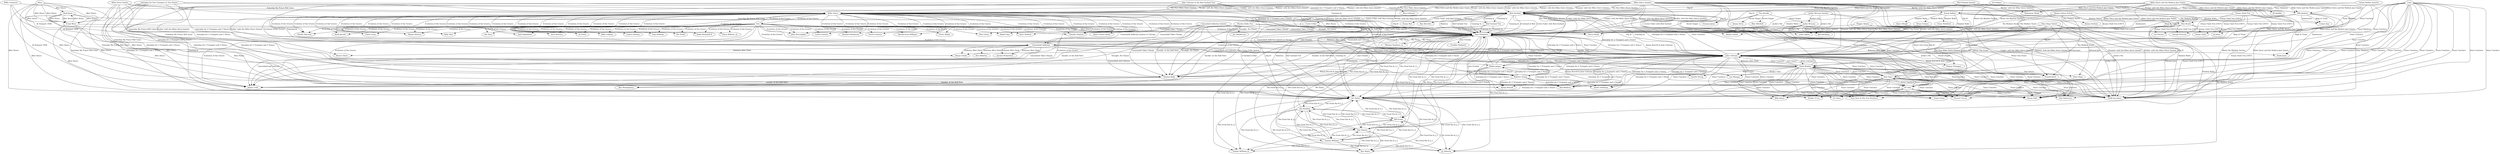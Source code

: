 digraph G { 
"Red Garland" -> "Paul Chambers" [label="A Garland of Red" job="Bass"] 
"Red Garland" -> "Art Taylor" [label="A Garland of Red" job="Drums"] 
"Thad Jones" -> "Frank Wess" [label="After Hours" job="Sax (Alto)"] 
"Thad Jones" -> "Paul Chambers" [label="After Hours" job="Bass"] 
"Thad Jones" -> "Art Taylor" [label="After Hours" job="Drums"] 
"Thad Jones" -> "Mal Waldron" [label="After Hours" job="Piano"] 
"Thad Jones" -> "Frank Wess" [label="After Hours" job="Flute"] 
"Thad Jones" -> "Frank Wess" [label="After Hours" job="Sax (Tenor)"] 
"Thad Jones" -> "Kenny Burrell" [label="After Hours" job="Guitar"] 
"Frank Wess" -> "Paul Chambers" [label="After Hours" job="Bass"] 
"Frank Wess" -> "Art Taylor" [label="After Hours" job="Drums"] 
"Frank Wess" -> "Mal Waldron" [label="After Hours" job="Piano"] 
"Frank Wess" -> "Thad Jones" [label="After Hours" job="Trumpet"] 
"Frank Wess" -> "Kenny Burrell" [label="After Hours" job="Guitar"] 
"Wess" -> "Frank Wess" [label="After Hours" job="Sax (Alto)"] 
"Wess" -> "Paul Chambers" [label="After Hours" job="Bass"] 
"Wess" -> "Art Taylor" [label="After Hours" job="Drums"] 
"Wess" -> "Mal Waldron" [label="After Hours" job="Piano"] 
"Wess" -> "Frank Wess" [label="After Hours" job="Flute"] 
"Wess" -> "Frank Wess" [label="After Hours" job="Sax (Tenor)"] 
"Wess" -> "Thad Jones" [label="After Hours" job="Trumpet"] 
"Wess" -> "Kenny Burrell" [label="After Hours" job="Guitar"] 
"Willis Connover" -> "Cannonball Adderley" [label="At Newport 1958" job="Sax (Alto)"] 
"Willis Connover" -> "Jimmy Cobb" [label="At Newport 1958" job="Drums"] 
"Willis Connover" -> "John Coltrane" [label="At Newport 1958" job="Sax (Tenor)"] 
"Willis Connover" -> "Miles Davis" [label="At Newport 1958" job="Trumpet"] 
"Milt Jackson" -> "Paul Chambers" [label="Bags & Trane" job="Bass"] 
"Milt Jackson" -> "Connie Kay" [label="Bags & Trane" job="Drums"] 
"Milt Jackson" -> "Hank Jones" [label="Bags & Trane" job="Piano"] 
"Milt Jackson" -> "John Coltrane" [label="Bags & Trane" job="Sax (Tenor)"] 
"Cannonball Adderley" -> "Paul Chambers" [label="Bohemia After Dark" job="Bass"] 
"Cannonball Adderley" -> "Kenny Clarke" [label="Bohemia After Dark" job="Drums"] 
"Cannonball Adderley" -> "Horace Silver" [label="Bohemia After Dark" job="Piano"] 
"Cannonball Adderley" -> "Hank Jones" [label="Bohemia After Dark" job="Piano"] 
"Cannonball Adderley" -> "Nat Adderley" [label="Bohemia After Dark" job="Cornet"] 
"Cannonball Adderley" -> "Jerome Richardson" [label="Bohemia After Dark" job="Flute"] 
"Cannonball Adderley" -> "Jerome Richardson" [label="Bohemia After Dark" job="Sax (Tenor)"] 
"Cannonball Adderley" -> "Donald Byrd" [label="Bohemia After Dark" job="Trumpet"] 
"Cannonball Adderley Quintet" -> "Cannonball Adderley" [label="Cannonball Adderley Quintet in Chicago" job="Sax (Alto)"] 
"Cannonball Adderley Quintet" -> "John Coltrane" [label="Cannonball Adderley Quintet in Chicago" job="Sax (Tenor)"] 
"Cannonball Adderley Quintet" -> "Cannonball Adderley" [label="Cannonball Takes Charge" job="Sax (Alto)"] 
"Cannonball Adderley Quintet" -> "Percy Heath" [label="Cannonball Takes Charge" job="Bass"] 
"Cannonball Adderley Quintet" -> "Paul Chambers" [label="Cannonball Takes Charge" job="Bass"] 
"Cannonball Adderley Quintet" -> "Jimmy Cobb" [label="Cannonball Takes Charge" job="Drums"] 
"Cannonball Adderley Quintet" -> "Albert Tootie Heath" [label="Cannonball Takes Charge" job="Drums"] 
"Cannonball Adderley Quintet" -> "Wynton Kelly" [label="Cannonball Takes Charge" job="Piano"] 
"Cannonball Adderley" -> "Paul Chambers" [label="Cannonball and Coltrane" job="Bass"] 
"Cannonball Adderley" -> "Jimmy Cobb" [label="Cannonball and Coltrane" job="Drums"] 
"Cannonball Adderley" -> "Wynton Kelly" [label="Cannonball and Coltrane" job="Piano"] 
"Cannonball Adderley" -> "John Coltrane" [label="Cannonball and Coltrane" job="Sax (Tenor)"] 
"Miles Davis Quintet" -> "Paul Chambers" [label="Cookin' with the Miles Davis Quintet" job="Bass"] 
"Miles Davis Quintet" -> "Philly Joe Jones" [label="Cookin' with the Miles Davis Quintet" job="Drums"] 
"Miles Davis Quintet" -> "Red Garland" [label="Cookin' with the Miles Davis Quintet" job="Piano"] 
"Miles Davis Quintet" -> "John Coltrane" [label="Cookin' with the Miles Davis Quintet" job="Sax (Tenor)"] 
"Miles Davis Quintet" -> "Miles Davis" [label="Cookin' with the Miles Davis Quintet" job="Trumpet"] 
"Miles Davis Quintet" -> "Paul Chambers" [label="Cookin' with the Miles Davis Quintet" job="Guitar (Bass)"] 
"Red Garland" -> "Sonny Red" [label="Curtis Fuller with Red Garland" job="Sax (Alto)"] 
"Red Garland" -> "Paul Chambers" [label="Curtis Fuller with Red Garland" job="Bass"] 
"Red Garland" -> "Louis Hayes" [label="Curtis Fuller with Red Garland" job="Drums"] 
"Red Garland" -> "Curtis Fuller" [label="Curtis Fuller with Red Garland" job="Trombone"] 
"Red Garland Quintet" -> "Paul Chambers" [label="Dig It!" job="Bass"] 
"Red Garland Quintet" -> "George Joyner" [label="Dig It!" job="Bass"] 
"Red Garland Quintet" -> "Art Taylor" [label="Dig It!" job="Drums"] 
"Red Garland Quintet" -> "Red Garland" [label="Dig It!" job="Piano"] 
"Red Garland Quintet" -> "John Coltrane" [label="Dig It!" job="Sax (Tenor)"] 
"Red Garland Quintet" -> "Donald Byrd" [label="Dig It!" job="Trumpet"] 
"Red Garland" -> "Paul Chambers" [label="Dig It!" job="Bass"] 
"Red Garland" -> "George Joyner" [label="Dig It!" job="Bass"] 
"Red Garland" -> "Art Taylor" [label="Dig It!" job="Drums"] 
"Red Garland" -> "John Coltrane" [label="Dig It!" job="Sax (Tenor)"] 
"Red Garland" -> "Donald Byrd" [label="Dig It!" job="Trumpet"] 
"Nas" -> "Cannonball Adderley" [label="Evolution of the Groove" job="Sax (Alto)"] 
"Nas" -> "Victor Bailey" [label="Evolution of the Groove" job="Bass"] 
"Nas" -> "Charley Drayton" [label="Evolution of the Groove" job="Bass"] 
"Nas" -> "Ron Carter" [label="Evolution of the Groove" job="Bass"] 
"Nas" -> "Habib Faye" [label="Evolution of the Groove" job="Bass"] 
"Nas" -> "Dave Holland" [label="Evolution of the Groove" job="Bass"] 
"Nas" -> "Paul Chambers" [label="Evolution of the Groove" job="Bass"] 
"Nas" -> "Billy Hart" [label="Evolution of the Groove" job="Drums"] 
"Nas" -> "Jack DeJohnette" [label="Evolution of the Groove" job="Drums"] 
"Nas" -> "Charley Drayton" [label="Evolution of the Groove" job="Drums"] 
"Nas" -> "Jimmy Cobb" [label="Evolution of the Groove" job="Drums"] 
"Nas" -> "Al Foster" [label="Evolution of the Groove" job="Drums"] 
"Nas" -> "Billy Cobham" [label="Evolution of the Groove" job="Drums"] 
"Nas" -> "Tony Williams" [label="Evolution of the Groove" job="Drums"] 
"Nas" -> "Vince Wilburn, Jr." [label="Evolution of the Groove" job="Drums"] 
"Nas" -> "Wynton Kelly" [label="Evolution of the Groove" job="Piano"] 
"Nas" -> "Herbie Hancock" [label="Evolution of the Groove" job="Piano"] 
"Nas" -> "Keith Jarrett" [label="Evolution of the Groove" job="Piano (Electric)"] 
"Nas" -> "Chick Corea" [label="Evolution of the Groove" job="Piano (Electric)"] 
"Nas" -> "Herbie Hancock" [label="Evolution of the Groove" job="Piano (Electric)"] 
"Nas" -> "John Coltrane" [label="Evolution of the Groove" job="Sax (Tenor)"] 
"Nas" -> "Wayne Shorter" [label="Evolution of the Groove" job="Sax (Tenor)"] 
"Nas" -> "Miles Davis" [label="Evolution of the Groove" job="Trumpet"] 
"Nas" -> "Olu Dara" [label="Evolution of the Groove" job="Trumpet"] 
"Nas" -> "Airto Moreira" [label="Evolution of the Groove" job="Percussion"] 
"Nas" -> "Carlos Santana" [label="Evolution of the Groove" job="Guitar"] 
"Nas" -> "Pat Thrall" [label="Evolution of the Groove" job="Guitar"] 
"Nas" -> "Charley Drayton" [label="Evolution of the Groove" job="Guitar"] 
"Nas" -> "Doyle Bramhall II" [label="Evolution of the Groove" job="Guitar"] 
"Nas" -> "John McLaughlin" [label="Evolution of the Groove" job="Guitar"] 
"Nas" -> "Wayne Shorter" [label="Evolution of the Groove" job="Sax (Soprano)"] 
"Nas" -> "Carlos Garnett" [label="Evolution of the Groove" job="Sax (Soprano)"] 
"Nas" -> "Charley Drayton" [label="Evolution of the Groove" job="Bass (Electric)"] 
"Nas" -> "Michael Henderson" [label="Evolution of the Groove" job="Bass (Electric)"] 
"Nas" -> "David Creamer" [label="Evolution of the Groove" job="Guitar (Electric)"] 
"Nas" -> "John McLaughlin" [label="Evolution of the Groove" job="Guitar (Electric)"] 
"Nas" -> "Harold Ivory Williams" [label="Evolution of the Groove" job="Organ"] 
"Miles Davis" -> "Cannonball Adderley" [label="Evolution of the Groove" job="Sax (Alto)"] 
"Miles Davis" -> "Victor Bailey" [label="Evolution of the Groove" job="Bass"] 
"Miles Davis" -> "Charley Drayton" [label="Evolution of the Groove" job="Bass"] 
"Miles Davis" -> "Ron Carter" [label="Evolution of the Groove" job="Bass"] 
"Miles Davis" -> "Habib Faye" [label="Evolution of the Groove" job="Bass"] 
"Miles Davis" -> "Dave Holland" [label="Evolution of the Groove" job="Bass"] 
"Miles Davis" -> "Paul Chambers" [label="Evolution of the Groove" job="Bass"] 
"Miles Davis" -> "Billy Hart" [label="Evolution of the Groove" job="Drums"] 
"Miles Davis" -> "Jack DeJohnette" [label="Evolution of the Groove" job="Drums"] 
"Miles Davis" -> "Charley Drayton" [label="Evolution of the Groove" job="Drums"] 
"Miles Davis" -> "Jimmy Cobb" [label="Evolution of the Groove" job="Drums"] 
"Miles Davis" -> "Al Foster" [label="Evolution of the Groove" job="Drums"] 
"Miles Davis" -> "Billy Cobham" [label="Evolution of the Groove" job="Drums"] 
"Miles Davis" -> "Tony Williams" [label="Evolution of the Groove" job="Drums"] 
"Miles Davis" -> "Vince Wilburn, Jr." [label="Evolution of the Groove" job="Drums"] 
"Miles Davis" -> "Wynton Kelly" [label="Evolution of the Groove" job="Piano"] 
"Miles Davis" -> "Herbie Hancock" [label="Evolution of the Groove" job="Piano"] 
"Miles Davis" -> "Keith Jarrett" [label="Evolution of the Groove" job="Piano (Electric)"] 
"Miles Davis" -> "Chick Corea" [label="Evolution of the Groove" job="Piano (Electric)"] 
"Miles Davis" -> "Herbie Hancock" [label="Evolution of the Groove" job="Piano (Electric)"] 
"Miles Davis" -> "Nas" [label="Evolution of the Groove" job="Vocals"] 
"Miles Davis" -> "John Coltrane" [label="Evolution of the Groove" job="Sax (Tenor)"] 
"Miles Davis" -> "Wayne Shorter" [label="Evolution of the Groove" job="Sax (Tenor)"] 
"Miles Davis" -> "Olu Dara" [label="Evolution of the Groove" job="Trumpet"] 
"Miles Davis" -> "Airto Moreira" [label="Evolution of the Groove" job="Percussion"] 
"Miles Davis" -> "Carlos Santana" [label="Evolution of the Groove" job="Guitar"] 
"Miles Davis" -> "Pat Thrall" [label="Evolution of the Groove" job="Guitar"] 
"Miles Davis" -> "Charley Drayton" [label="Evolution of the Groove" job="Guitar"] 
"Miles Davis" -> "Doyle Bramhall II" [label="Evolution of the Groove" job="Guitar"] 
"Miles Davis" -> "John McLaughlin" [label="Evolution of the Groove" job="Guitar"] 
"Miles Davis" -> "Wayne Shorter" [label="Evolution of the Groove" job="Sax (Soprano)"] 
"Miles Davis" -> "Carlos Garnett" [label="Evolution of the Groove" job="Sax (Soprano)"] 
"Miles Davis" -> "Charley Drayton" [label="Evolution of the Groove" job="Bass (Electric)"] 
"Miles Davis" -> "Michael Henderson" [label="Evolution of the Groove" job="Bass (Electric)"] 
"Miles Davis" -> "David Creamer" [label="Evolution of the Groove" job="Guitar (Electric)"] 
"Miles Davis" -> "John McLaughlin" [label="Evolution of the Groove" job="Guitar (Electric)"] 
"Miles Davis" -> "Harold Ivory Williams" [label="Evolution of the Groove" job="Organ"] 
"Elmo Hope Sextet" -> "Paul Chambers" [label="Informal Jazz" job="Bass"] 
"Elmo Hope Sextet" -> "Philly Joe Jones" [label="Informal Jazz" job="Drums"] 
"Elmo Hope Sextet" -> "Elmo Hope" [label="Informal Jazz" job="Piano"] 
"Elmo Hope Sextet" -> "John Coltrane" [label="Informal Jazz" job="Sax (Tenor)"] 
"Elmo Hope Sextet" -> "Hank Mobley" [label="Informal Jazz" job="Sax (Tenor)"] 
"Elmo Hope Sextet" -> "Donald Byrd" [label="Informal Jazz" job="Trumpet"] 
"Bobby Jaspar" -> "Paul Chambers" [label="Interplay for 2 Trumpets and 2 Tenors" job="Bass"] 
"Bobby Jaspar" -> "Art Taylor" [label="Interplay for 2 Trumpets and 2 Tenors" job="Drums"] 
"Bobby Jaspar" -> "Mal Waldron" [label="Interplay for 2 Trumpets and 2 Tenors" job="Piano"] 
"Bobby Jaspar" -> "Red Garland" [label="Interplay for 2 Trumpets and 2 Tenors" job="Piano"] 
"Bobby Jaspar" -> "John Coltrane" [label="Interplay for 2 Trumpets and 2 Tenors" job="Sax (Tenor)"] 
"Bobby Jaspar" -> "Idrees Sulieman" [label="Interplay for 2 Trumpets and 2 Tenors" job="Trumpet"] 
"Bobby Jaspar" -> "Webster Young" [label="Interplay for 2 Trumpets and 2 Tenors" job="Trumpet"] 
"Bobby Jaspar" -> "Kenny Burrell" [label="Interplay for 2 Trumpets and 2 Tenors" job="Guitar"] 
"John Coltrane" -> "Paul Chambers" [label="Interplay for 2 Trumpets and 2 Tenors" job="Bass"] 
"John Coltrane" -> "Art Taylor" [label="Interplay for 2 Trumpets and 2 Tenors" job="Drums"] 
"John Coltrane" -> "Mal Waldron" [label="Interplay for 2 Trumpets and 2 Tenors" job="Piano"] 
"John Coltrane" -> "Red Garland" [label="Interplay for 2 Trumpets and 2 Tenors" job="Piano"] 
"John Coltrane" -> "Bobby Jaspar" [label="Interplay for 2 Trumpets and 2 Tenors" job="Sax (Tenor)"] 
"John Coltrane" -> "Idrees Sulieman" [label="Interplay for 2 Trumpets and 2 Tenors" job="Trumpet"] 
"John Coltrane" -> "Webster Young" [label="Interplay for 2 Trumpets and 2 Tenors" job="Trumpet"] 
"John Coltrane" -> "Kenny Burrell" [label="Interplay for 2 Trumpets and 2 Tenors" job="Guitar"] 
"Webster Young" -> "Paul Chambers" [label="Interplay for 2 Trumpets and 2 Tenors" job="Bass"] 
"Webster Young" -> "Art Taylor" [label="Interplay for 2 Trumpets and 2 Tenors" job="Drums"] 
"Webster Young" -> "Mal Waldron" [label="Interplay for 2 Trumpets and 2 Tenors" job="Piano"] 
"Webster Young" -> "Red Garland" [label="Interplay for 2 Trumpets and 2 Tenors" job="Piano"] 
"Webster Young" -> "Bobby Jaspar" [label="Interplay for 2 Trumpets and 2 Tenors" job="Sax (Tenor)"] 
"Webster Young" -> "John Coltrane" [label="Interplay for 2 Trumpets and 2 Tenors" job="Sax (Tenor)"] 
"Webster Young" -> "Idrees Sulieman" [label="Interplay for 2 Trumpets and 2 Tenors" job="Trumpet"] 
"Webster Young" -> "Kenny Burrell" [label="Interplay for 2 Trumpets and 2 Tenors" job="Guitar"] 
"Interplay for Two Trumpets & Two Tenors" -> "Paul Chambers" [label="Interplay for 2 Trumpets and 2 Tenors" job="Bass"] 
"Interplay for Two Trumpets & Two Tenors" -> "Art Taylor" [label="Interplay for 2 Trumpets and 2 Tenors" job="Drums"] 
"Interplay for Two Trumpets & Two Tenors" -> "Mal Waldron" [label="Interplay for 2 Trumpets and 2 Tenors" job="Piano"] 
"Interplay for Two Trumpets & Two Tenors" -> "Red Garland" [label="Interplay for 2 Trumpets and 2 Tenors" job="Piano"] 
"Interplay for Two Trumpets & Two Tenors" -> "Bobby Jaspar" [label="Interplay for 2 Trumpets and 2 Tenors" job="Sax (Tenor)"] 
"Interplay for Two Trumpets & Two Tenors" -> "John Coltrane" [label="Interplay for 2 Trumpets and 2 Tenors" job="Sax (Tenor)"] 
"Interplay for Two Trumpets & Two Tenors" -> "Idrees Sulieman" [label="Interplay for 2 Trumpets and 2 Tenors" job="Trumpet"] 
"Interplay for Two Trumpets & Two Tenors" -> "Webster Young" [label="Interplay for 2 Trumpets and 2 Tenors" job="Trumpet"] 
"Interplay for Two Trumpets & Two Tenors" -> "Kenny Burrell" [label="Interplay for 2 Trumpets and 2 Tenors" job="Guitar"] 
"Jackie McLean" -> "Paul Chambers" [label="Jackie's Pal" job="Bass"] 
"Jackie McLean" -> "Philly Joe Jones" [label="Jackie's Pal" job="Drums"] 
"Jackie McLean" -> "Mal Waldron" [label="Jackie's Pal" job="Piano"] 
"Jackie McLean" -> "Bill Hardman" [label="Jackie's Pal" job="Trumpet"] 
"Jackie McLean Quintet" -> "Jackie McLean" [label="Jackie's Pal" job="Sax (Alto)"] 
"Jackie McLean Quintet" -> "Paul Chambers" [label="Jackie's Pal" job="Bass"] 
"Jackie McLean Quintet" -> "Philly Joe Jones" [label="Jackie's Pal" job="Drums"] 
"Jackie McLean Quintet" -> "Mal Waldron" [label="Jackie's Pal" job="Piano"] 
"Jackie McLean Quintet" -> "Bill Hardman" [label="Jackie's Pal" job="Trumpet"] 
"Paul Chambers" -> "Cannonball Adderley" [label="Just Friends" job="Sax (Alto)"] 
"Paul Chambers" -> "Jimmy Cobb" [label="Just Friends" job="Drums"] 
"Paul Chambers" -> "Philly Joe Jones" [label="Just Friends" job="Drums"] 
"Paul Chambers" -> "Wynton Kelly" [label="Just Friends" job="Piano"] 
"Paul Chambers" -> "Freddie Hubbard" [label="Just Friends" job="Trumpet"] 
"John Coltrane" -> "Paul Chambers" [label="Kenny Burrell & John Coltrane" job="Bass"] 
"John Coltrane" -> "Jimmy Cobb" [label="Kenny Burrell & John Coltrane" job="Drums"] 
"John Coltrane" -> "Tommy Flanagan" [label="Kenny Burrell & John Coltrane" job="Piano"] 
"John Coltrane" -> "Kenny Burrell" [label="Kenny Burrell & John Coltrane" job="Guitar"] 
"Red Garland" -> "Paul Chambers" [label="Manteca" job="Bass"] 
"Red Garland" -> "Art Taylor" [label="Manteca" job="Drums"] 
"Red Garland" -> "Ray Barretto" [label="Manteca" job="Congas"] 
"Art Pepper" -> "Paul Chambers" [label="Meets the Rhythm Section" job="Bass"] 
"Art Pepper" -> "Philly Joe Jones" [label="Meets the Rhythm Section" job="Drums"] 
"Art Pepper" -> "Red Garland" [label="Meets the Rhythm Section" job="Piano"] 
"Art Pepper" -> "Paul Chambers" [label="Meets the Rhythm Section" job="Bass Instrument"] 
"Miles Davis and the Modern Jazz Giants" -> "Percy Heath" [label="Miles Davis and the Modern Jazz Giants" job="Bass"] 
"Miles Davis and the Modern Jazz Giants" -> "Paul Chambers" [label="Miles Davis and the Modern Jazz Giants" job="Bass"] 
"Miles Davis and the Modern Jazz Giants" -> "Kenny Clarke" [label="Miles Davis and the Modern Jazz Giants" job="Drums"] 
"Miles Davis and the Modern Jazz Giants" -> "Philly Joe Jones" [label="Miles Davis and the Modern Jazz Giants" job="Drums"] 
"Miles Davis and the Modern Jazz Giants" -> "Thelonious Monk" [label="Miles Davis and the Modern Jazz Giants" job="Piano"] 
"Miles Davis and the Modern Jazz Giants" -> "Red Garland" [label="Miles Davis and the Modern Jazz Giants" job="Piano"] 
"Miles Davis and the Modern Jazz Giants" -> "Milt Jackson" [label="Miles Davis and the Modern Jazz Giants" job="Vocals"] 
"Miles Davis and the Modern Jazz Giants" -> "John Coltrane" [label="Miles Davis and the Modern Jazz Giants" job="Sax (Tenor)"] 
"Miles Davis and the Modern Jazz Giants" -> "DJ Aladdin" [label="Miles Davis and the Modern Jazz Giants" job="Sax (Tenor)"] 
"Miles Davis and the Modern Jazz Giants" -> "Miles Davis" [label="Miles Davis and the Modern Jazz Giants" job="Trumpet"] 
"Miles Davis and the Modern Jazz Giants" -> "Milt Jackson" [label="Miles Davis and the Modern Jazz Giants" job="Vocals (Background)"] 
"Miles Davis and the Modern Jazz Giants" -> "Milt Jackson" [label="Miles Davis and the Modern Jazz Giants" job="Vibraphone"] 
"Pepper Adams" -> "Paul Chambers" [label="Motor City Scene" job="Bass"] 
"Pepper Adams" -> "Louis Hayes" [label="Motor City Scene" job="Drums"] 
"Pepper Adams" -> "Tommy Flanagan" [label="Motor City Scene" job="Piano"] 
"Pepper Adams" -> "Donald Byrd" [label="Motor City Scene" job="Trumpet"] 
"Pepper Adams" -> "Kenny Burrell" [label="Motor City Scene" job="Guitar"] 
"Hank Mobley" -> "Paul Chambers" [label="Peckin' Time" job="Bass"] 
"Hank Mobley" -> "Charlie Persip" [label="Peckin' Time" job="Drums"] 
"Hank Mobley" -> "Wynton Kelly" [label="Peckin' Time" job="Piano"] 
"Hank Mobley" -> "Lee Morgan" [label="Peckin' Time" job="Trumpet"] 
"Red Garland" -> "Paul Chambers" [label="Red Garland Trio" job="Bass"] 
"Red Garland" -> "Art Taylor" [label="Red Garland Trio" job="Drums"] 
"Miles Davis Quintet" -> "Paul Chambers" [label="Relaxin' with the Miles Davis Quintet" job="Bass"] 
"Miles Davis Quintet" -> "Philly Joe Jones" [label="Relaxin' with the Miles Davis Quintet" job="Drums"] 
"Miles Davis Quintet" -> "Red Garland" [label="Relaxin' with the Miles Davis Quintet" job="Piano"] 
"Miles Davis Quintet" -> "John Coltrane" [label="Relaxin' with the Miles Davis Quintet" job="Sax (Tenor)"] 
"Miles Davis Quintet" -> "Miles Davis" [label="Relaxin' with the Miles Davis Quintet" job="Trumpet"] 
"Sonny Rollins" -> "Percy Heath" [label="Shadow Waltz" job="Bass"] 
"Sonny Rollins" -> "Henry Grimes" [label="Shadow Waltz" job="Bass"] 
"Sonny Rollins" -> "Paul Chambers" [label="Shadow Waltz" job="Bass"] 
"Sonny Rollins" -> "Oscar Pettiford" [label="Shadow Waltz" job="Bass"] 
"Sonny Rollins" -> "Connie Kay" [label="Shadow Waltz" job="Drums"] 
"Sonny Rollins" -> "Roy Haynes" [label="Shadow Waltz" job="Drums"] 
"Sonny Rollins" -> "Max Roach" [label="Shadow Waltz" job="Drums"] 
"Sonny Rollins" -> "Philly Joe Jones" [label="Shadow Waltz" job="Drums"] 
"Sonny Rollins" -> "Specs Wright" [label="Shadow Waltz" job="Drums"] 
"Wynton Kelly" -> "Paul Chambers" [label="Smokin' at the Half Note" job="Bass"] 
"Wynton Kelly" -> "Jimmy Cobb" [label="Smokin' at the Half Note" job="Drums"] 
"Wynton Kelly" -> "Wes Montgomery" [label="Smokin' at the Half Note" job="Guitar"] 
"Wynton Kelly Trio" -> "Paul Chambers" [label="Smokin' at the Half Note" job="Bass"] 
"Wynton Kelly Trio" -> "Jimmy Cobb" [label="Smokin' at the Half Note" job="Drums"] 
"Wynton Kelly Trio" -> "Wynton Kelly" [label="Smokin' at the Half Note" job="Piano"] 
"Wynton Kelly Trio" -> "Wes Montgomery" [label="Smokin' at the Half Note" job="Guitar"] 
"Miles Davis Sextet" -> "Paul Chambers" [label="Someday My Prince Will Come" job="Bass"] 
"Miles Davis Sextet" -> "Jimmy Cobb" [label="Someday My Prince Will Come" job="Drums"] 
"Miles Davis Sextet" -> "Philly Joe Jones" [label="Someday My Prince Will Come" job="Drums"] 
"Miles Davis Sextet" -> "Wynton Kelly" [label="Someday My Prince Will Come" job="Piano"] 
"Miles Davis Sextet" -> "John Coltrane" [label="Someday My Prince Will Come" job="Sax (Tenor)"] 
"Miles Davis Sextet" -> "Hank Mobley" [label="Someday My Prince Will Come" job="Sax (Tenor)"] 
"Miles Davis Sextet" -> "Miles Davis" [label="Someday My Prince Will Come" job="Trumpet"] 
"Max Roach" -> "George Duvivier" [label="Sonny Clark Trio [1957]" job="Bass"] 
"Max Roach" -> "Paul Chambers" [label="Sonny Clark Trio [1957]" job="Bass"] 
"Max Roach" -> "Jo Jones" [label="Sonny Clark Trio [1957]" job="Drums"] 
"Max Roach" -> "Philly Joe Jones" [label="Sonny Clark Trio [1957]" job="Drums"] 
"Max Roach" -> "Sonny Clark" [label="Sonny Clark Trio [1957]" job="Piano"] 
"Max Roach" -> "Art Farmer" [label="Sonny Clark Trio [1957]" job="Trumpet"] 
"Sonny Clark Trio" -> "George Duvivier" [label="Sonny Clark Trio [1957]" job="Bass"] 
"Sonny Clark Trio" -> "Paul Chambers" [label="Sonny Clark Trio [1957]" job="Bass"] 
"Sonny Clark Trio" -> "Jo Jones" [label="Sonny Clark Trio [1957]" job="Drums"] 
"Sonny Clark Trio" -> "Max Roach" [label="Sonny Clark Trio [1957]" job="Drums"] 
"Sonny Clark Trio" -> "Philly Joe Jones" [label="Sonny Clark Trio [1957]" job="Drums"] 
"Sonny Clark Trio" -> "Sonny Clark" [label="Sonny Clark Trio [1957]" job="Piano"] 
"Sonny Clark Trio" -> "Art Farmer" [label="Sonny Clark Trio [1957]" job="Trumpet"] 
"Milt Jackson" -> "Paul Chambers" [label="Statements" job="Bass"] 
"Milt Jackson" -> "Connie Kay" [label="Statements" job="Drums"] 
"Milt Jackson" -> "Hank Jones" [label="Statements" job="Piano"] 
"Miles Davis Quintet" -> "Paul Chambers" [label="Steamin' with the Miles Davis Quintet" job="Bass"] 
"Miles Davis Quintet" -> "Philly Joe Jones" [label="Steamin' with the Miles Davis Quintet" job="Drums"] 
"Miles Davis Quintet" -> "Red Garland" [label="Steamin' with the Miles Davis Quintet" job="Piano"] 
"Miles Davis Quintet" -> "John Coltrane" [label="Steamin' with the Miles Davis Quintet" job="Sax (Tenor)"] 
"Miles Davis Quintet" -> "Miles Davis" [label="Steamin' with the Miles Davis Quintet" job="Trumpet"] 
"Wynton Kelly Trio" -> "Paul Chambers" [label="Straight, No Chaser" job="Bass"] 
"Wynton Kelly Trio" -> "Jimmy Cobb" [label="Straight, No Chaser" job="Drums"] 
"Wynton Kelly Trio" -> "Wynton Kelly" [label="Straight, No Chaser" job="Piano"] 
"Wynton Kelly Trio" -> "Joe Henderson" [label="Straight, No Chaser" job="Sax (Tenor)"] 
"Tina Brooks" -> "Jackie McLean" [label="Street Singer" job="Sax (Alto)"] 
"Tina Brooks" -> "Paul Chambers" [label="Street Singer" job="Bass"] 
"Tina Brooks" -> "Art Taylor" [label="Street Singer" job="Drums"] 
"Tina Brooks" -> "Kenny Drew" [label="Street Singer" job="Piano"] 
"Tina Brooks" -> "Blue Mitchell" [label="Street Singer" job="Trumpet"] 
"Cohn" -> "Sonny Stitt" [label="Tenor Conclave" job="Sax (Alto)"] 
"Cohn" -> "Paul Chambers" [label="Tenor Conclave" job="Bass"] 
"Cohn" -> "Billy James" [label="Tenor Conclave" job="Drums"] 
"Cohn" -> "Art Taylor" [label="Tenor Conclave" job="Drums"] 
"Cohn" -> "Philly Joe Jones" [label="Tenor Conclave" job="Drums"] 
"Cohn" -> "Red Garland" [label="Tenor Conclave" job="Piano"] 
"Cohn" -> "Sonny Stitt" [label="Tenor Conclave" job="Sax (Tenor)"] 
"Cohn" -> "Booker Ervin" [label="Tenor Conclave" job="Sax (Tenor)"] 
"Cohn" -> "John Coltrane" [label="Tenor Conclave" job="Sax (Tenor)"] 
"Cohn" -> "Zoot Sims" [label="Tenor Conclave" job="Sax (Tenor)"] 
"Cohn" -> "Al Cohn" [label="Tenor Conclave" job="Sax (Tenor)"] 
"Cohn" -> "Hank Mobley" [label="Tenor Conclave" job="Sax (Tenor)"] 
"Cohn" -> "Al Cohen" [label="Tenor Conclave" job="Sax (Tenor)"] 
"Cohn" -> "Zoot Sims & His Five Brothers" [label="Tenor Conclave" job="Sax (Tenor)"] 
"Cohn" -> "Grant Green" [label="Tenor Conclave" job="Guitar"] 
"Cohn" -> "Vincent Corrao" [label="Tenor Conclave" job="Guitar"] 
"Cohn" -> "Don Patterson" [label="Tenor Conclave" job="Organ"] 
"John Coltrane" -> "Sonny Stitt" [label="Tenor Conclave" job="Sax (Alto)"] 
"John Coltrane" -> "Paul Chambers" [label="Tenor Conclave" job="Bass"] 
"John Coltrane" -> "Billy James" [label="Tenor Conclave" job="Drums"] 
"John Coltrane" -> "Art Taylor" [label="Tenor Conclave" job="Drums"] 
"John Coltrane" -> "Philly Joe Jones" [label="Tenor Conclave" job="Drums"] 
"John Coltrane" -> "Red Garland" [label="Tenor Conclave" job="Piano"] 
"John Coltrane" -> "Sonny Stitt" [label="Tenor Conclave" job="Sax (Tenor)"] 
"John Coltrane" -> "Booker Ervin" [label="Tenor Conclave" job="Sax (Tenor)"] 
"John Coltrane" -> "Zoot Sims" [label="Tenor Conclave" job="Sax (Tenor)"] 
"John Coltrane" -> "Al Cohn" [label="Tenor Conclave" job="Sax (Tenor)"] 
"John Coltrane" -> "Hank Mobley" [label="Tenor Conclave" job="Sax (Tenor)"] 
"John Coltrane" -> "Al Cohen" [label="Tenor Conclave" job="Sax (Tenor)"] 
"John Coltrane" -> "Zoot Sims & His Five Brothers" [label="Tenor Conclave" job="Sax (Tenor)"] 
"John Coltrane" -> "Grant Green" [label="Tenor Conclave" job="Guitar"] 
"John Coltrane" -> "Vincent Corrao" [label="Tenor Conclave" job="Guitar"] 
"John Coltrane" -> "Don Patterson" [label="Tenor Conclave" job="Organ"] 
"Zoot Sims" -> "Sonny Stitt" [label="Tenor Conclave" job="Sax (Alto)"] 
"Zoot Sims" -> "Paul Chambers" [label="Tenor Conclave" job="Bass"] 
"Zoot Sims" -> "Billy James" [label="Tenor Conclave" job="Drums"] 
"Zoot Sims" -> "Art Taylor" [label="Tenor Conclave" job="Drums"] 
"Zoot Sims" -> "Philly Joe Jones" [label="Tenor Conclave" job="Drums"] 
"Zoot Sims" -> "Red Garland" [label="Tenor Conclave" job="Piano"] 
"Zoot Sims" -> "Sonny Stitt" [label="Tenor Conclave" job="Sax (Tenor)"] 
"Zoot Sims" -> "Booker Ervin" [label="Tenor Conclave" job="Sax (Tenor)"] 
"Zoot Sims" -> "John Coltrane" [label="Tenor Conclave" job="Sax (Tenor)"] 
"Zoot Sims" -> "Al Cohn" [label="Tenor Conclave" job="Sax (Tenor)"] 
"Zoot Sims" -> "Hank Mobley" [label="Tenor Conclave" job="Sax (Tenor)"] 
"Zoot Sims" -> "Al Cohen" [label="Tenor Conclave" job="Sax (Tenor)"] 
"Zoot Sims" -> "Zoot Sims & His Five Brothers" [label="Tenor Conclave" job="Sax (Tenor)"] 
"Zoot Sims" -> "Grant Green" [label="Tenor Conclave" job="Guitar"] 
"Zoot Sims" -> "Vincent Corrao" [label="Tenor Conclave" job="Guitar"] 
"Zoot Sims" -> "Don Patterson" [label="Tenor Conclave" job="Organ"] 
"Al Cohn" -> "Sonny Stitt" [label="Tenor Conclave" job="Sax (Alto)"] 
"Al Cohn" -> "Paul Chambers" [label="Tenor Conclave" job="Bass"] 
"Al Cohn" -> "Billy James" [label="Tenor Conclave" job="Drums"] 
"Al Cohn" -> "Art Taylor" [label="Tenor Conclave" job="Drums"] 
"Al Cohn" -> "Philly Joe Jones" [label="Tenor Conclave" job="Drums"] 
"Al Cohn" -> "Red Garland" [label="Tenor Conclave" job="Piano"] 
"Al Cohn" -> "Sonny Stitt" [label="Tenor Conclave" job="Sax (Tenor)"] 
"Al Cohn" -> "Booker Ervin" [label="Tenor Conclave" job="Sax (Tenor)"] 
"Al Cohn" -> "John Coltrane" [label="Tenor Conclave" job="Sax (Tenor)"] 
"Al Cohn" -> "Zoot Sims" [label="Tenor Conclave" job="Sax (Tenor)"] 
"Al Cohn" -> "Hank Mobley" [label="Tenor Conclave" job="Sax (Tenor)"] 
"Al Cohn" -> "Al Cohen" [label="Tenor Conclave" job="Sax (Tenor)"] 
"Al Cohn" -> "Zoot Sims & His Five Brothers" [label="Tenor Conclave" job="Sax (Tenor)"] 
"Al Cohn" -> "Grant Green" [label="Tenor Conclave" job="Guitar"] 
"Al Cohn" -> "Vincent Corrao" [label="Tenor Conclave" job="Guitar"] 
"Al Cohn" -> "Don Patterson" [label="Tenor Conclave" job="Organ"] 
"Hank Mobley" -> "Sonny Stitt" [label="Tenor Conclave" job="Sax (Alto)"] 
"Hank Mobley" -> "Paul Chambers" [label="Tenor Conclave" job="Bass"] 
"Hank Mobley" -> "Billy James" [label="Tenor Conclave" job="Drums"] 
"Hank Mobley" -> "Art Taylor" [label="Tenor Conclave" job="Drums"] 
"Hank Mobley" -> "Philly Joe Jones" [label="Tenor Conclave" job="Drums"] 
"Hank Mobley" -> "Red Garland" [label="Tenor Conclave" job="Piano"] 
"Hank Mobley" -> "Sonny Stitt" [label="Tenor Conclave" job="Sax (Tenor)"] 
"Hank Mobley" -> "Booker Ervin" [label="Tenor Conclave" job="Sax (Tenor)"] 
"Hank Mobley" -> "John Coltrane" [label="Tenor Conclave" job="Sax (Tenor)"] 
"Hank Mobley" -> "Zoot Sims" [label="Tenor Conclave" job="Sax (Tenor)"] 
"Hank Mobley" -> "Al Cohn" [label="Tenor Conclave" job="Sax (Tenor)"] 
"Hank Mobley" -> "Al Cohen" [label="Tenor Conclave" job="Sax (Tenor)"] 
"Hank Mobley" -> "Zoot Sims & His Five Brothers" [label="Tenor Conclave" job="Sax (Tenor)"] 
"Hank Mobley" -> "Grant Green" [label="Tenor Conclave" job="Guitar"] 
"Hank Mobley" -> "Vincent Corrao" [label="Tenor Conclave" job="Guitar"] 
"Hank Mobley" -> "Don Patterson" [label="Tenor Conclave" job="Organ"] 
"Sonny Rollins Quartet" -> "Paul Chambers" [label="Tenor Madness" job="Bass"] 
"Sonny Rollins Quartet" -> "Philly Joe Jones" [label="Tenor Madness" job="Drums"] 
"Sonny Rollins Quartet" -> "Red Garland" [label="Tenor Madness" job="Piano"] 
"Sonny Rollins Quartet" -> "Sonny Rollins" [label="Tenor Madness" job="Sax (Tenor)"] 
"Sonny Rollins Quartet" -> "John Coltrane" [label="Tenor Madness" job="Sax (Tenor)"] 
"Curtis Fuller" -> "Paul Chambers" [label="The Curtis Fuller Jazztet" job="Bass"] 
"Curtis Fuller" -> "Charlie Persip" [label="The Curtis Fuller Jazztet" job="Drums"] 
"Curtis Fuller" -> "Wynton Kelly" [label="The Curtis Fuller Jazztet" job="Piano"] 
"Curtis Fuller" -> "Benny Golson" [label="The Curtis Fuller Jazztet" job="Sax (Tenor)"] 
"Curtis Fuller" -> "Lee Morgan" [label="The Curtis Fuller Jazztet" job="Trumpet"] 
"Roy Haynes" -> "Paul Chambers" [label="The Great Kai & J. J." job="Bass"] 
"Roy Haynes" -> "Tommy Williams" [label="The Great Kai & J. J." job="Bass"] 
"Roy Haynes" -> "Tommy Williams Jr." [label="The Great Kai & J. J." job="Bass"] 
"Roy Haynes" -> "Art Taylor" [label="The Great Kai & J. J." job="Drums"] 
"Roy Haynes" -> "Roy Hayes" [label="The Great Kai & J. J." job="Drums"] 
"Roy Haynes" -> "Bill Evans" [label="The Great Kai & J. J." job="Piano"] 
"Roy Haynes" -> "J.J. Johnson" [label="The Great Kai & J. J." job="Trombone"] 
"Roy Haynes" -> "Kai Winding" [label="The Great Kai & J. J." job="Trombone"] 
"Kai Winding" -> "Paul Chambers" [label="The Great Kai & J. J." job="Bass"] 
"Kai Winding" -> "Tommy Williams" [label="The Great Kai & J. J." job="Bass"] 
"Kai Winding" -> "Tommy Williams Jr." [label="The Great Kai & J. J." job="Bass"] 
"Kai Winding" -> "Roy Haynes" [label="The Great Kai & J. J." job="Drums"] 
"Kai Winding" -> "Art Taylor" [label="The Great Kai & J. J." job="Drums"] 
"Kai Winding" -> "Roy Hayes" [label="The Great Kai & J. J." job="Drums"] 
"Kai Winding" -> "Bill Evans" [label="The Great Kai & J. J." job="Piano"] 
"Kai Winding" -> "J.J. Johnson" [label="The Great Kai & J. J." job="Trombone"] 
"Art Taylor" -> "Paul Chambers" [label="The Great Kai & J. J." job="Bass"] 
"Art Taylor" -> "Tommy Williams" [label="The Great Kai & J. J." job="Bass"] 
"Art Taylor" -> "Tommy Williams Jr." [label="The Great Kai & J. J." job="Bass"] 
"Art Taylor" -> "Roy Haynes" [label="The Great Kai & J. J." job="Drums"] 
"Art Taylor" -> "Roy Hayes" [label="The Great Kai & J. J." job="Drums"] 
"Art Taylor" -> "Bill Evans" [label="The Great Kai & J. J." job="Piano"] 
"Art Taylor" -> "J.J. Johnson" [label="The Great Kai & J. J." job="Trombone"] 
"Art Taylor" -> "Kai Winding" [label="The Great Kai & J. J." job="Trombone"] 
"Paul Chambers" -> "Tommy Williams" [label="The Great Kai & J. J." job="Bass"] 
"Paul Chambers" -> "Tommy Williams Jr." [label="The Great Kai & J. J." job="Bass"] 
"Paul Chambers" -> "Roy Haynes" [label="The Great Kai & J. J." job="Drums"] 
"Paul Chambers" -> "Art Taylor" [label="The Great Kai & J. J." job="Drums"] 
"Paul Chambers" -> "Roy Hayes" [label="The Great Kai & J. J." job="Drums"] 
"Paul Chambers" -> "Bill Evans" [label="The Great Kai & J. J." job="Piano"] 
"Paul Chambers" -> "J.J. Johnson" [label="The Great Kai & J. J." job="Trombone"] 
"Paul Chambers" -> "Kai Winding" [label="The Great Kai & J. J." job="Trombone"] 
"Bill Evans" -> "Paul Chambers" [label="The Great Kai & J. J." job="Bass"] 
"Bill Evans" -> "Tommy Williams" [label="The Great Kai & J. J." job="Bass"] 
"Bill Evans" -> "Tommy Williams Jr." [label="The Great Kai & J. J." job="Bass"] 
"Bill Evans" -> "Roy Haynes" [label="The Great Kai & J. J." job="Drums"] 
"Bill Evans" -> "Art Taylor" [label="The Great Kai & J. J." job="Drums"] 
"Bill Evans" -> "Roy Hayes" [label="The Great Kai & J. J." job="Drums"] 
"Bill Evans" -> "J.J. Johnson" [label="The Great Kai & J. J." job="Trombone"] 
"Bill Evans" -> "Kai Winding" [label="The Great Kai & J. J." job="Trombone"] 
"Tommy Williams" -> "Paul Chambers" [label="The Great Kai & J. J." job="Bass"] 
"Tommy Williams" -> "Tommy Williams Jr." [label="The Great Kai & J. J." job="Bass"] 
"Tommy Williams" -> "Roy Haynes" [label="The Great Kai & J. J." job="Drums"] 
"Tommy Williams" -> "Art Taylor" [label="The Great Kai & J. J." job="Drums"] 
"Tommy Williams" -> "Roy Hayes" [label="The Great Kai & J. J." job="Drums"] 
"Tommy Williams" -> "Bill Evans" [label="The Great Kai & J. J." job="Piano"] 
"Tommy Williams" -> "J.J. Johnson" [label="The Great Kai & J. J." job="Trombone"] 
"Tommy Williams" -> "Kai Winding" [label="The Great Kai & J. J." job="Trombone"] 
"Benny Golson Sextet" -> "Paul Chambers" [label="The Modern Touch" job="Bass"] 
"Benny Golson Sextet" -> "Max Roach" [label="The Modern Touch" job="Drums"] 
"Benny Golson Sextet" -> "Wynton Kelly" [label="The Modern Touch" job="Piano"] 
"Benny Golson Sextet" -> "Kenny Dorham" [label="The Modern Touch" job="Trumpet"] 
"Benny Golson Sextet" -> "J.J. Johnson" [label="The Modern Touch" job="Trombone"] 
"Benny Golson Sextet" -> "Benny Golson" [label="The Modern Touch" job="Saxophone"] 
"Miles Davis Quintet" -> "Paul Chambers" [label="The New Miles Davis Quintet" job="Bass"] 
"Miles Davis Quintet" -> "Philly Joe Jones" [label="The New Miles Davis Quintet" job="Drums"] 
"Miles Davis Quintet" -> "Alice Coltrane" [label="The New Miles Davis Quintet" job="Piano"] 
"Miles Davis Quintet" -> "Red Garland" [label="The New Miles Davis Quintet" job="Piano"] 
"Miles Davis Quintet" -> "John Coltrane" [label="The New Miles Davis Quintet" job="Sax (Tenor)"] 
"Miles Davis Quintet" -> "Miles Davis" [label="The New Miles Davis Quintet" job="Trumpet"] 
"Red Garland Trio" -> "Paul Chambers" [label="Traneing In" job="Bass"] 
"Red Garland Trio" -> "Art Taylor" [label="Traneing In" job="Drums"] 
"Red Garland Trio" -> "Red Garland" [label="Traneing In" job="Piano"] 
"Red Garland Trio" -> "John Coltrane" [label="Traneing In" job="Sax (Tenor)"] 
"Red Garland Trio" -> "Paul Chambers" [label="Traneing In" job="Guitar (Bass)"] 
"Red Garland" -> "Paul Chambers" [label="Traneing In" job="Bass"] 
"Red Garland" -> "Art Taylor" [label="Traneing In" job="Drums"] 
"Red Garland" -> "Red Garland Trio" [label="Traneing In" job="Piano"] 
"Red Garland" -> "John Coltrane" [label="Traneing In" job="Sax (Tenor)"] 
"Red Garland" -> "Paul Chambers" [label="Traneing In" job="Guitar (Bass)"] 
"John Coltrane & the Red Garland Trio" -> "Paul Chambers" [label="Traneing In" job="Bass"] 
"John Coltrane & the Red Garland Trio" -> "Art Taylor" [label="Traneing In" job="Drums"] 
"John Coltrane & the Red Garland Trio" -> "Red Garland Trio" [label="Traneing In" job="Piano"] 
"John Coltrane & the Red Garland Trio" -> "Red Garland" [label="Traneing In" job="Piano"] 
"John Coltrane & the Red Garland Trio" -> "John Coltrane" [label="Traneing In" job="Sax (Tenor)"] 
"John Coltrane & the Red Garland Trio" -> "Paul Chambers" [label="Traneing In" job="Guitar (Bass)"] 
"Hank Mobley" -> "Paul Chambers" [label="Two Tenors" job="Bass"] 
"Hank Mobley" -> "Philly Joe Jones" [label="Two Tenors" job="Drums"] 
"Hank Mobley" -> "Elmo Hope" [label="Two Tenors" job="Piano"] 
"Hank Mobley" -> "John Coltrane" [label="Two Tenors" job="Sax (Tenor)"] 
"Hank Mobley" -> "Donald Byrd" [label="Two Tenors" job="Trumpet"] 
"Phineas Newborn, Jr." -> "Paul Chambers" [label="We Three" job="Bass"] 
"Phineas Newborn, Jr." -> "Roy Haynes" [label="We Three" job="Drums"] 
"Phineas Newborn, Jr." -> "Paul Chambers" [label="We Three" job="Guitar (Bass)"] 
"Paul Chambers" -> "Roy Haynes" [label="We Three" job="Drums"] 
"Paul Chambers" -> "Phineas Newborn, Jr." [label="We Three" job="Piano"] 
"Miles Davis Quintet" -> "Percy Heath" [label="Workin' with the Miles Davis Quintet" job="Bass"] 
"Miles Davis Quintet" -> "Paul Chambers" [label="Workin' with the Miles Davis Quintet" job="Bass"] 
"Miles Davis Quintet" -> "Kenny Clarke" [label="Workin' with the Miles Davis Quintet" job="Drums"] 
"Miles Davis Quintet" -> "Philly Joe Jones" [label="Workin' with the Miles Davis Quintet" job="Drums"] 
"Miles Davis Quintet" -> "Horace Silver" [label="Workin' with the Miles Davis Quintet" job="Piano"] 
"Miles Davis Quintet" -> "Thelonious Monk" [label="Workin' with the Miles Davis Quintet" job="Piano"] 
"Miles Davis Quintet" -> "Red Garland" [label="Workin' with the Miles Davis Quintet" job="Piano"] 
"Miles Davis Quintet" -> "Sonny Rollins" [label="Workin' with the Miles Davis Quintet" job="Sax (Tenor)"] 
"Miles Davis Quintet" -> "John Coltrane" [label="Workin' with the Miles Davis Quintet" job="Sax (Tenor)"] 
"Miles Davis Quintet" -> "Miles Davis" [label="Workin' with the Miles Davis Quintet" job="Trumpet"] 
"Miles Davis Quintet" -> "Milt Jackson" [label="Workin' with the Miles Davis Quintet" job="Vibraphone"] 
}
